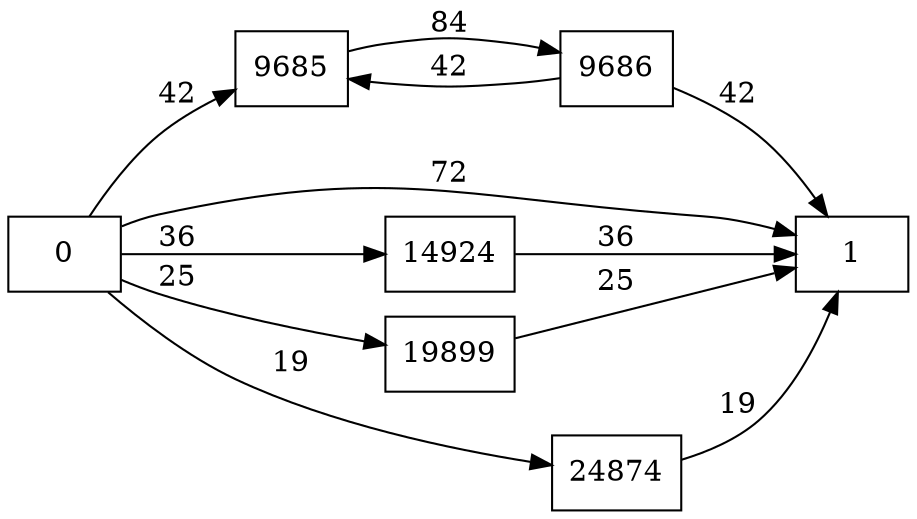 digraph {
	graph [rankdir=LR]
	node [shape=rectangle]
	9685 -> 9686 [label=84]
	9686 -> 9685 [label=42]
	9686 -> 1 [label=42]
	14924 -> 1 [label=36]
	19899 -> 1 [label=25]
	24874 -> 1 [label=19]
	0 -> 1 [label=72]
	0 -> 9685 [label=42]
	0 -> 14924 [label=36]
	0 -> 19899 [label=25]
	0 -> 24874 [label=19]
}
